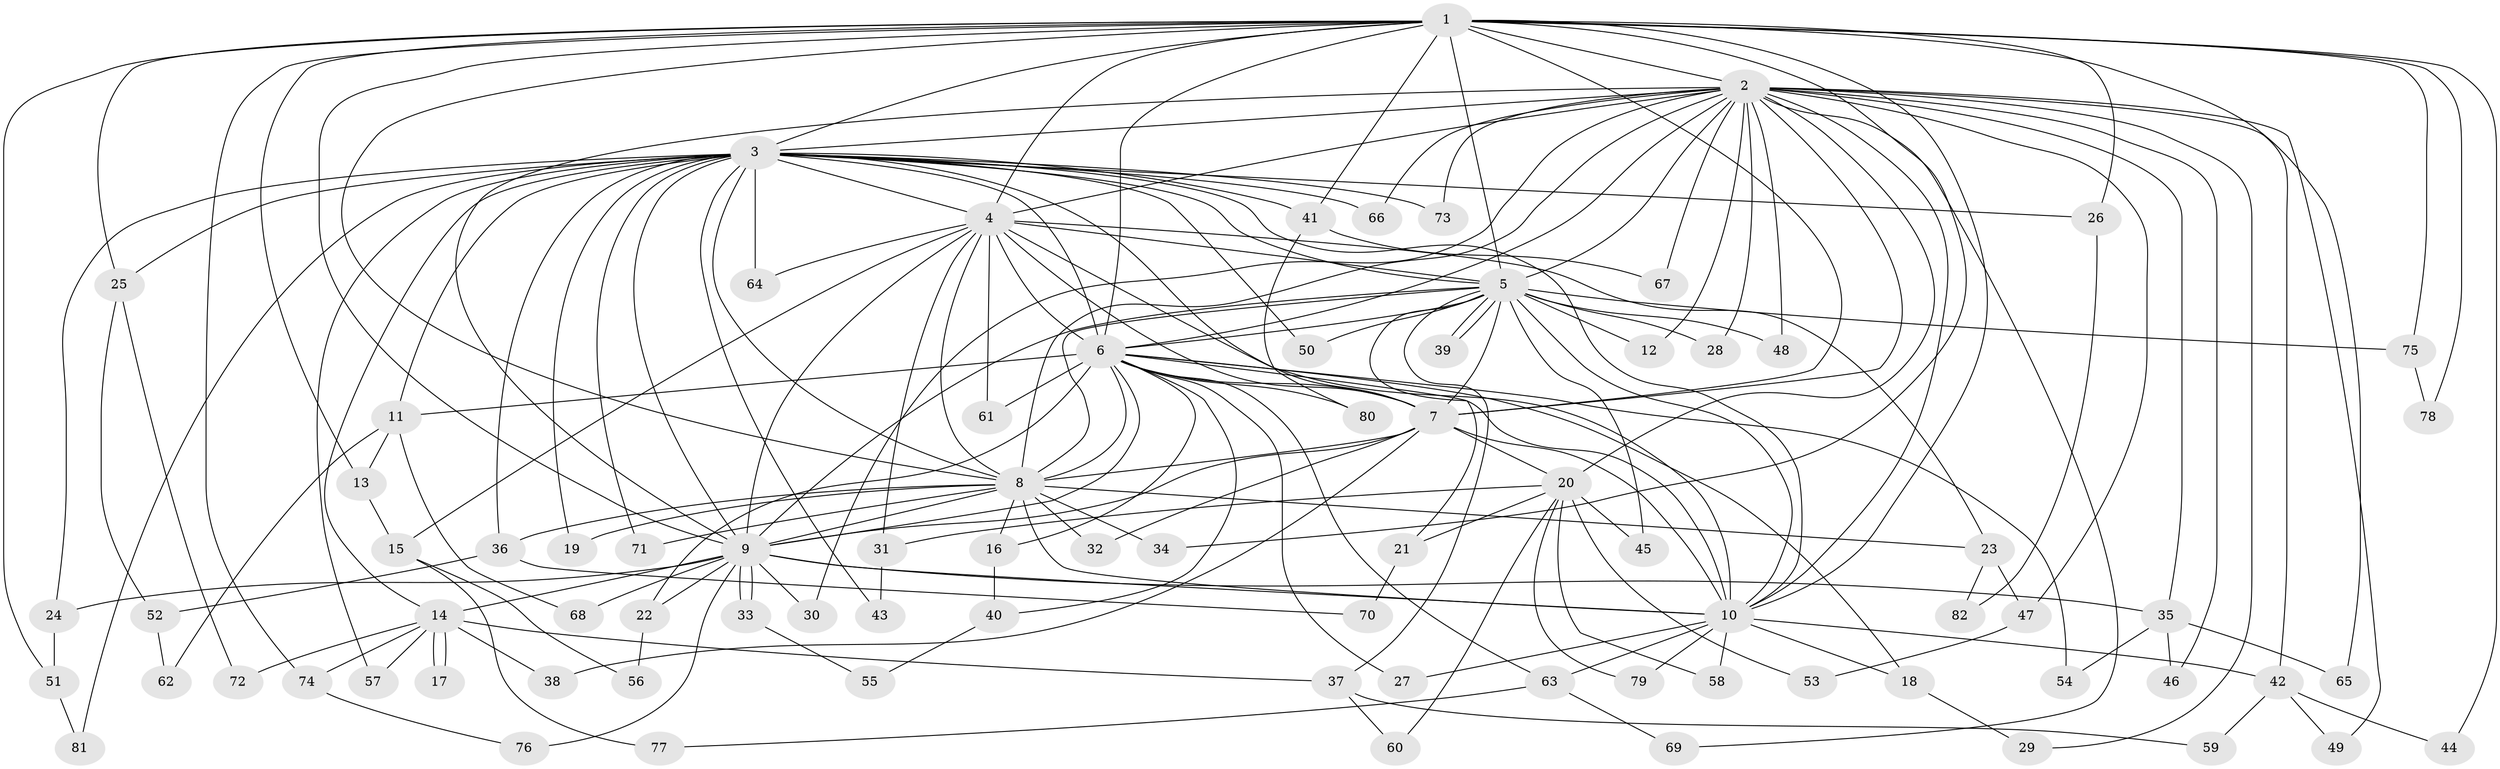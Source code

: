 // Generated by graph-tools (version 1.1) at 2025/34/03/09/25 02:34:51]
// undirected, 82 vertices, 189 edges
graph export_dot {
graph [start="1"]
  node [color=gray90,style=filled];
  1;
  2;
  3;
  4;
  5;
  6;
  7;
  8;
  9;
  10;
  11;
  12;
  13;
  14;
  15;
  16;
  17;
  18;
  19;
  20;
  21;
  22;
  23;
  24;
  25;
  26;
  27;
  28;
  29;
  30;
  31;
  32;
  33;
  34;
  35;
  36;
  37;
  38;
  39;
  40;
  41;
  42;
  43;
  44;
  45;
  46;
  47;
  48;
  49;
  50;
  51;
  52;
  53;
  54;
  55;
  56;
  57;
  58;
  59;
  60;
  61;
  62;
  63;
  64;
  65;
  66;
  67;
  68;
  69;
  70;
  71;
  72;
  73;
  74;
  75;
  76;
  77;
  78;
  79;
  80;
  81;
  82;
  1 -- 2;
  1 -- 3;
  1 -- 4;
  1 -- 5;
  1 -- 6;
  1 -- 7;
  1 -- 8;
  1 -- 9;
  1 -- 10;
  1 -- 13;
  1 -- 25;
  1 -- 26;
  1 -- 34;
  1 -- 41;
  1 -- 44;
  1 -- 51;
  1 -- 65;
  1 -- 74;
  1 -- 75;
  1 -- 78;
  2 -- 3;
  2 -- 4;
  2 -- 5;
  2 -- 6;
  2 -- 7;
  2 -- 8;
  2 -- 9;
  2 -- 10;
  2 -- 12;
  2 -- 20;
  2 -- 28;
  2 -- 29;
  2 -- 30;
  2 -- 35;
  2 -- 42;
  2 -- 46;
  2 -- 47;
  2 -- 48;
  2 -- 49;
  2 -- 66;
  2 -- 67;
  2 -- 69;
  2 -- 73;
  3 -- 4;
  3 -- 5;
  3 -- 6;
  3 -- 7;
  3 -- 8;
  3 -- 9;
  3 -- 10;
  3 -- 11;
  3 -- 14;
  3 -- 19;
  3 -- 24;
  3 -- 25;
  3 -- 26;
  3 -- 36;
  3 -- 41;
  3 -- 43;
  3 -- 50;
  3 -- 57;
  3 -- 64;
  3 -- 66;
  3 -- 71;
  3 -- 73;
  3 -- 81;
  4 -- 5;
  4 -- 6;
  4 -- 7;
  4 -- 8;
  4 -- 9;
  4 -- 10;
  4 -- 15;
  4 -- 23;
  4 -- 31;
  4 -- 61;
  4 -- 64;
  5 -- 6;
  5 -- 7;
  5 -- 8;
  5 -- 9;
  5 -- 10;
  5 -- 12;
  5 -- 21;
  5 -- 28;
  5 -- 37;
  5 -- 39;
  5 -- 39;
  5 -- 45;
  5 -- 48;
  5 -- 50;
  5 -- 75;
  6 -- 7;
  6 -- 8;
  6 -- 9;
  6 -- 10;
  6 -- 11;
  6 -- 16;
  6 -- 18;
  6 -- 22;
  6 -- 27;
  6 -- 40;
  6 -- 54;
  6 -- 61;
  6 -- 63;
  6 -- 80;
  7 -- 8;
  7 -- 9;
  7 -- 10;
  7 -- 20;
  7 -- 32;
  7 -- 38;
  8 -- 9;
  8 -- 10;
  8 -- 16;
  8 -- 19;
  8 -- 23;
  8 -- 32;
  8 -- 34;
  8 -- 36;
  8 -- 71;
  9 -- 10;
  9 -- 14;
  9 -- 22;
  9 -- 24;
  9 -- 30;
  9 -- 33;
  9 -- 33;
  9 -- 35;
  9 -- 68;
  9 -- 76;
  10 -- 18;
  10 -- 27;
  10 -- 42;
  10 -- 58;
  10 -- 63;
  10 -- 79;
  11 -- 13;
  11 -- 62;
  11 -- 68;
  13 -- 15;
  14 -- 17;
  14 -- 17;
  14 -- 37;
  14 -- 38;
  14 -- 57;
  14 -- 72;
  14 -- 74;
  15 -- 56;
  15 -- 77;
  16 -- 40;
  18 -- 29;
  20 -- 21;
  20 -- 31;
  20 -- 45;
  20 -- 53;
  20 -- 58;
  20 -- 60;
  20 -- 79;
  21 -- 70;
  22 -- 56;
  23 -- 47;
  23 -- 82;
  24 -- 51;
  25 -- 52;
  25 -- 72;
  26 -- 82;
  31 -- 43;
  33 -- 55;
  35 -- 46;
  35 -- 54;
  35 -- 65;
  36 -- 52;
  36 -- 70;
  37 -- 59;
  37 -- 60;
  40 -- 55;
  41 -- 67;
  41 -- 80;
  42 -- 44;
  42 -- 49;
  42 -- 59;
  47 -- 53;
  51 -- 81;
  52 -- 62;
  63 -- 69;
  63 -- 77;
  74 -- 76;
  75 -- 78;
}
